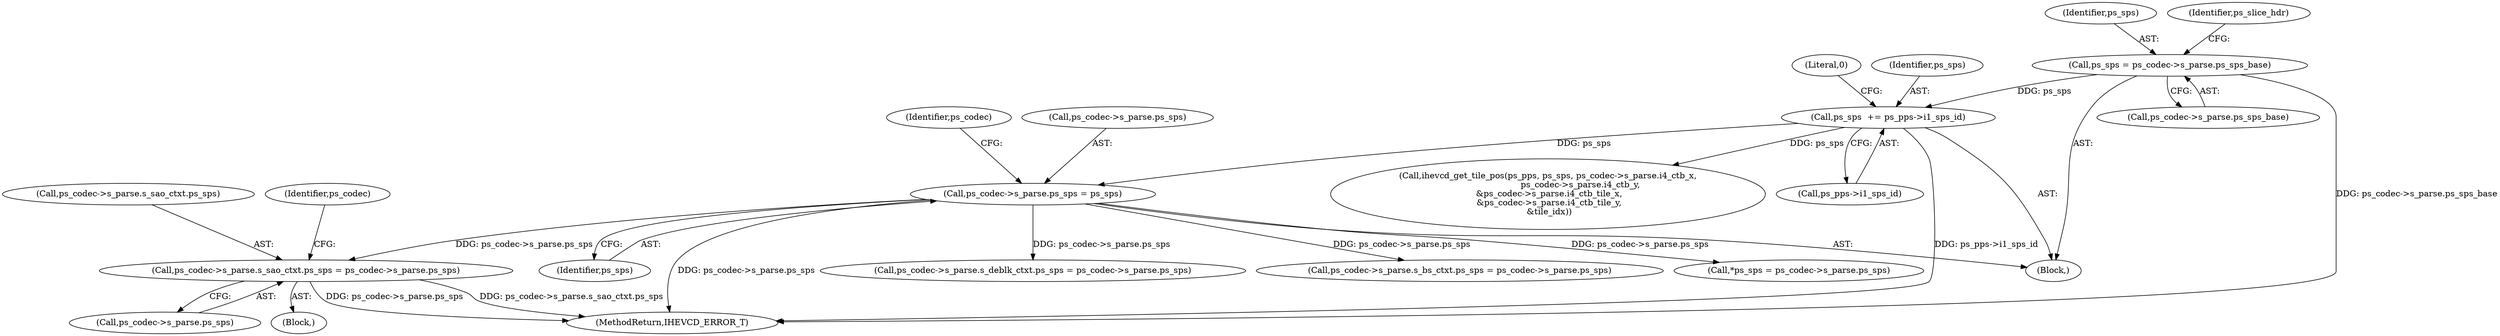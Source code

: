 digraph "0_Android_bcfc7124f6ef9f1ec128fb2e90de774a5b33d199_0@pointer" {
"1005022" [label="(Call,ps_codec->s_parse.s_sao_ctxt.ps_sps = ps_codec->s_parse.ps_sps)"];
"1000339" [label="(Call,ps_codec->s_parse.ps_sps = ps_sps)"];
"1000251" [label="(Call,ps_sps  += ps_pps->i1_sps_id)"];
"1000228" [label="(Call,ps_sps = ps_codec->s_parse.ps_sps_base)"];
"1005079" [label="(MethodReturn,IHEVCD_ERROR_T)"];
"1000228" [label="(Call,ps_sps = ps_codec->s_parse.ps_sps_base)"];
"1000353" [label="(Call,ihevcd_get_tile_pos(ps_pps, ps_sps, ps_codec->s_parse.i4_ctb_x,\n                        ps_codec->s_parse.i4_ctb_y,\n &ps_codec->s_parse.i4_ctb_tile_x,\n &ps_codec->s_parse.i4_ctb_tile_y,\n &tile_idx))"];
"1005022" [label="(Call,ps_codec->s_parse.s_sao_ctxt.ps_sps = ps_codec->s_parse.ps_sps)"];
"1000251" [label="(Call,ps_sps  += ps_pps->i1_sps_id)"];
"1000253" [label="(Call,ps_pps->i1_sps_id)"];
"1000258" [label="(Literal,0)"];
"1000349" [label="(Identifier,ps_codec)"];
"1000229" [label="(Identifier,ps_sps)"];
"1000252" [label="(Identifier,ps_sps)"];
"1000230" [label="(Call,ps_codec->s_parse.ps_sps_base)"];
"1003837" [label="(Call,ps_codec->s_parse.s_bs_ctxt.ps_sps = ps_codec->s_parse.ps_sps)"];
"1000339" [label="(Call,ps_codec->s_parse.ps_sps = ps_sps)"];
"1000340" [label="(Call,ps_codec->s_parse.ps_sps)"];
"1005023" [label="(Call,ps_codec->s_parse.s_sao_ctxt.ps_sps)"];
"1005030" [label="(Call,ps_codec->s_parse.ps_sps)"];
"1004203" [label="(Call,*ps_sps = ps_codec->s_parse.ps_sps)"];
"1000345" [label="(Identifier,ps_sps)"];
"1000236" [label="(Identifier,ps_slice_hdr)"];
"1005039" [label="(Identifier,ps_codec)"];
"1004787" [label="(Block,)"];
"1000190" [label="(Block,)"];
"1004961" [label="(Call,ps_codec->s_parse.s_deblk_ctxt.ps_sps = ps_codec->s_parse.ps_sps)"];
"1005022" -> "1004787"  [label="AST: "];
"1005022" -> "1005030"  [label="CFG: "];
"1005023" -> "1005022"  [label="AST: "];
"1005030" -> "1005022"  [label="AST: "];
"1005039" -> "1005022"  [label="CFG: "];
"1005022" -> "1005079"  [label="DDG: ps_codec->s_parse.s_sao_ctxt.ps_sps"];
"1005022" -> "1005079"  [label="DDG: ps_codec->s_parse.ps_sps"];
"1000339" -> "1005022"  [label="DDG: ps_codec->s_parse.ps_sps"];
"1000339" -> "1000190"  [label="AST: "];
"1000339" -> "1000345"  [label="CFG: "];
"1000340" -> "1000339"  [label="AST: "];
"1000345" -> "1000339"  [label="AST: "];
"1000349" -> "1000339"  [label="CFG: "];
"1000339" -> "1005079"  [label="DDG: ps_codec->s_parse.ps_sps"];
"1000251" -> "1000339"  [label="DDG: ps_sps"];
"1000339" -> "1003837"  [label="DDG: ps_codec->s_parse.ps_sps"];
"1000339" -> "1004203"  [label="DDG: ps_codec->s_parse.ps_sps"];
"1000339" -> "1004961"  [label="DDG: ps_codec->s_parse.ps_sps"];
"1000251" -> "1000190"  [label="AST: "];
"1000251" -> "1000253"  [label="CFG: "];
"1000252" -> "1000251"  [label="AST: "];
"1000253" -> "1000251"  [label="AST: "];
"1000258" -> "1000251"  [label="CFG: "];
"1000251" -> "1005079"  [label="DDG: ps_pps->i1_sps_id"];
"1000228" -> "1000251"  [label="DDG: ps_sps"];
"1000251" -> "1000353"  [label="DDG: ps_sps"];
"1000228" -> "1000190"  [label="AST: "];
"1000228" -> "1000230"  [label="CFG: "];
"1000229" -> "1000228"  [label="AST: "];
"1000230" -> "1000228"  [label="AST: "];
"1000236" -> "1000228"  [label="CFG: "];
"1000228" -> "1005079"  [label="DDG: ps_codec->s_parse.ps_sps_base"];
}
